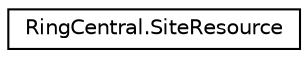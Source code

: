 digraph "Graphical Class Hierarchy"
{
 // LATEX_PDF_SIZE
  edge [fontname="Helvetica",fontsize="10",labelfontname="Helvetica",labelfontsize="10"];
  node [fontname="Helvetica",fontsize="10",shape=record];
  rankdir="LR";
  Node0 [label="RingCentral.SiteResource",height=0.2,width=0.4,color="black", fillcolor="white", style="filled",URL="$classRingCentral_1_1SiteResource.html",tooltip="Site extension information"];
}
